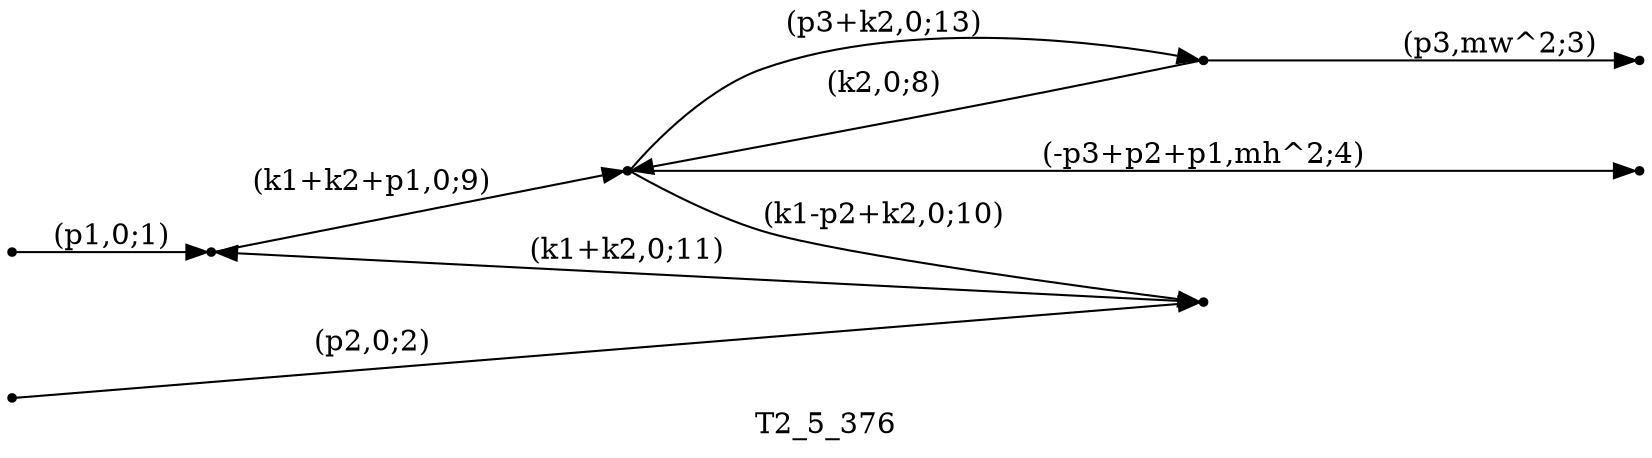 digraph T2_5_376 {
  label="T2_5_376";
  rankdir="LR";
  subgraph edges {
    -1 -> 3 [label="(p1,0;1)"];
    -2 -> 2 [label="(p2,0;2)"];
    4 -> -3 [label="(p3,mw^2;3)"];
    1 -> -4 [label="(-p3+p2+p1,mh^2;4)"];
    4 -> 1 [label="(k2,0;8)"];
    3 -> 1 [label="(k1+k2+p1,0;9)"];
    1 -> 2 [label="(k1-p2+k2,0;10)"];
    2 -> 3 [label="(k1+k2,0;11)"];
    1 -> 4 [label="(p3+k2,0;13)"];
  }
  subgraph incoming { rank="source"; -1; -2; }
  subgraph outgoing { rank="sink"; -3; -4; }
-4 [shape=point];
-3 [shape=point];
-2 [shape=point];
-1 [shape=point];
1 [shape=point];
2 [shape=point];
3 [shape=point];
4 [shape=point];
}

